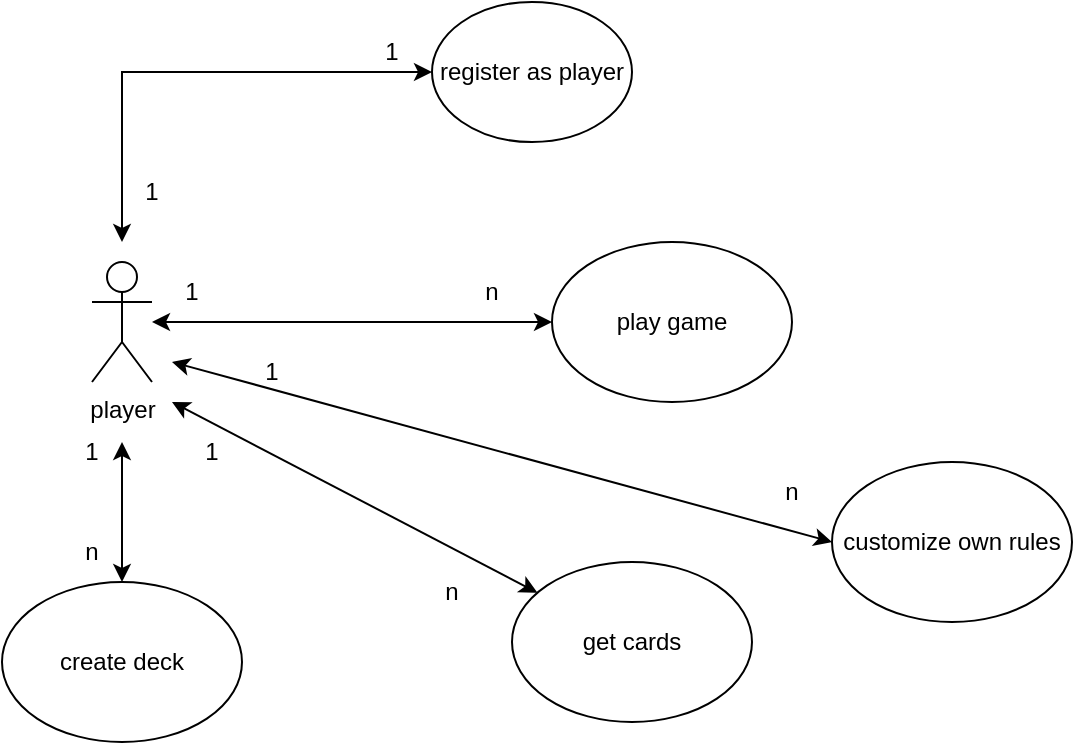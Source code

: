 <mxfile version="20.5.1" type="github">
  <diagram id="XJNOSI2BftMgy4ogSQp6" name="Seite-1">
    <mxGraphModel dx="1422" dy="754" grid="1" gridSize="10" guides="1" tooltips="1" connect="1" arrows="1" fold="1" page="1" pageScale="1" pageWidth="827" pageHeight="1169" background="#FFFFFF" math="0" shadow="0">
      <root>
        <mxCell id="0" />
        <mxCell id="1" parent="0" />
        <mxCell id="2ebwuvKZTrSODB67YzaP-1" value="player" style="shape=umlActor;verticalLabelPosition=bottom;verticalAlign=top;html=1;fontFamily=Helvetica;fontSize=12;fontColor=default;align=center;strokeColor=default;fillColor=default;" parent="1" vertex="1">
          <mxGeometry x="110" y="160" width="30" height="60" as="geometry" />
        </mxCell>
        <mxCell id="2ebwuvKZTrSODB67YzaP-3" value="register as player" style="ellipse;whiteSpace=wrap;html=1;" parent="1" vertex="1">
          <mxGeometry x="280" y="30" width="100" height="70" as="geometry" />
        </mxCell>
        <mxCell id="2ebwuvKZTrSODB67YzaP-4" value="" style="endArrow=classic;startArrow=classic;html=1;rounded=0;entryX=0;entryY=0.5;entryDx=0;entryDy=0;" parent="1" target="2ebwuvKZTrSODB67YzaP-3" edge="1">
          <mxGeometry width="50" height="50" relative="1" as="geometry">
            <mxPoint x="125" y="150" as="sourcePoint" />
            <mxPoint x="440" y="360" as="targetPoint" />
            <Array as="points">
              <mxPoint x="125" y="65" />
            </Array>
          </mxGeometry>
        </mxCell>
        <mxCell id="8HNqPLu0qJJlX5NTDEQs-1" value="create deck" style="ellipse;whiteSpace=wrap;html=1;" parent="1" vertex="1">
          <mxGeometry x="65" y="320" width="120" height="80" as="geometry" />
        </mxCell>
        <mxCell id="8HNqPLu0qJJlX5NTDEQs-2" value="" style="endArrow=classic;startArrow=classic;html=1;rounded=0;exitX=0.5;exitY=0;exitDx=0;exitDy=0;" parent="1" source="8HNqPLu0qJJlX5NTDEQs-1" edge="1">
          <mxGeometry width="50" height="50" relative="1" as="geometry">
            <mxPoint x="400" y="290" as="sourcePoint" />
            <mxPoint x="125" y="250" as="targetPoint" />
            <Array as="points" />
          </mxGeometry>
        </mxCell>
        <mxCell id="8HNqPLu0qJJlX5NTDEQs-3" value="play game" style="ellipse;whiteSpace=wrap;html=1;" parent="1" vertex="1">
          <mxGeometry x="340" y="150" width="120" height="80" as="geometry" />
        </mxCell>
        <mxCell id="8HNqPLu0qJJlX5NTDEQs-5" value="" style="endArrow=classic;startArrow=classic;html=1;rounded=0;exitX=1;exitY=0.5;exitDx=0;exitDy=0;entryX=0;entryY=0.5;entryDx=0;entryDy=0;" parent="1" source="2ebwuvKZTrSODB67YzaP-1" target="8HNqPLu0qJJlX5NTDEQs-3" edge="1">
          <mxGeometry width="50" height="50" relative="1" as="geometry">
            <mxPoint x="400" y="290" as="sourcePoint" />
            <mxPoint x="450" y="240" as="targetPoint" />
          </mxGeometry>
        </mxCell>
        <mxCell id="8HNqPLu0qJJlX5NTDEQs-6" value="get cards" style="ellipse;whiteSpace=wrap;html=1;" parent="1" vertex="1">
          <mxGeometry x="320" y="310" width="120" height="80" as="geometry" />
        </mxCell>
        <mxCell id="8HNqPLu0qJJlX5NTDEQs-7" value="" style="endArrow=classic;startArrow=classic;html=1;rounded=0;" parent="1" target="8HNqPLu0qJJlX5NTDEQs-6" edge="1">
          <mxGeometry width="50" height="50" relative="1" as="geometry">
            <mxPoint x="150" y="230" as="sourcePoint" />
            <mxPoint x="450" y="240" as="targetPoint" />
          </mxGeometry>
        </mxCell>
        <mxCell id="8HNqPLu0qJJlX5NTDEQs-9" value="customize own rules" style="ellipse;whiteSpace=wrap;html=1;" parent="1" vertex="1">
          <mxGeometry x="480" y="260" width="120" height="80" as="geometry" />
        </mxCell>
        <mxCell id="8HNqPLu0qJJlX5NTDEQs-10" value="" style="endArrow=classic;startArrow=classic;html=1;rounded=0;entryX=0;entryY=0.5;entryDx=0;entryDy=0;" parent="1" target="8HNqPLu0qJJlX5NTDEQs-9" edge="1">
          <mxGeometry width="50" height="50" relative="1" as="geometry">
            <mxPoint x="150" y="210" as="sourcePoint" />
            <mxPoint x="450" y="140" as="targetPoint" />
          </mxGeometry>
        </mxCell>
        <mxCell id="8HNqPLu0qJJlX5NTDEQs-11" value="1" style="text;html=1;strokeColor=none;fillColor=none;align=center;verticalAlign=middle;whiteSpace=wrap;rounded=0;" parent="1" vertex="1">
          <mxGeometry x="130" y="160" width="60" height="30" as="geometry" />
        </mxCell>
        <mxCell id="8HNqPLu0qJJlX5NTDEQs-12" value="n" style="text;html=1;strokeColor=none;fillColor=none;align=center;verticalAlign=middle;whiteSpace=wrap;rounded=0;" parent="1" vertex="1">
          <mxGeometry x="280" y="160" width="60" height="30" as="geometry" />
        </mxCell>
        <mxCell id="8HNqPLu0qJJlX5NTDEQs-13" value="1" style="text;html=1;strokeColor=none;fillColor=none;align=center;verticalAlign=middle;whiteSpace=wrap;rounded=0;" parent="1" vertex="1">
          <mxGeometry x="110" y="110" width="60" height="30" as="geometry" />
        </mxCell>
        <mxCell id="8HNqPLu0qJJlX5NTDEQs-14" value="1" style="text;html=1;strokeColor=none;fillColor=none;align=center;verticalAlign=middle;whiteSpace=wrap;rounded=0;" parent="1" vertex="1">
          <mxGeometry x="230" y="40" width="60" height="30" as="geometry" />
        </mxCell>
        <mxCell id="8HNqPLu0qJJlX5NTDEQs-15" value="1" style="text;html=1;strokeColor=none;fillColor=none;align=center;verticalAlign=middle;whiteSpace=wrap;rounded=0;" parent="1" vertex="1">
          <mxGeometry x="170" y="200" width="60" height="30" as="geometry" />
        </mxCell>
        <mxCell id="8HNqPLu0qJJlX5NTDEQs-16" value="n" style="text;html=1;strokeColor=none;fillColor=none;align=center;verticalAlign=middle;whiteSpace=wrap;rounded=0;" parent="1" vertex="1">
          <mxGeometry x="430" y="260" width="60" height="30" as="geometry" />
        </mxCell>
        <mxCell id="8HNqPLu0qJJlX5NTDEQs-17" value="1" style="text;html=1;strokeColor=none;fillColor=none;align=center;verticalAlign=middle;whiteSpace=wrap;rounded=0;" parent="1" vertex="1">
          <mxGeometry x="140" y="240" width="60" height="30" as="geometry" />
        </mxCell>
        <mxCell id="8HNqPLu0qJJlX5NTDEQs-19" value="n" style="text;html=1;strokeColor=none;fillColor=none;align=center;verticalAlign=middle;whiteSpace=wrap;rounded=0;" parent="1" vertex="1">
          <mxGeometry x="260" y="310" width="60" height="30" as="geometry" />
        </mxCell>
        <mxCell id="8HNqPLu0qJJlX5NTDEQs-20" value="1" style="text;html=1;strokeColor=none;fillColor=none;align=center;verticalAlign=middle;whiteSpace=wrap;rounded=0;" parent="1" vertex="1">
          <mxGeometry x="80" y="240" width="60" height="30" as="geometry" />
        </mxCell>
        <mxCell id="8HNqPLu0qJJlX5NTDEQs-21" value="n" style="text;html=1;strokeColor=none;fillColor=none;align=center;verticalAlign=middle;whiteSpace=wrap;rounded=0;" parent="1" vertex="1">
          <mxGeometry x="80" y="290" width="60" height="30" as="geometry" />
        </mxCell>
      </root>
    </mxGraphModel>
  </diagram>
</mxfile>
